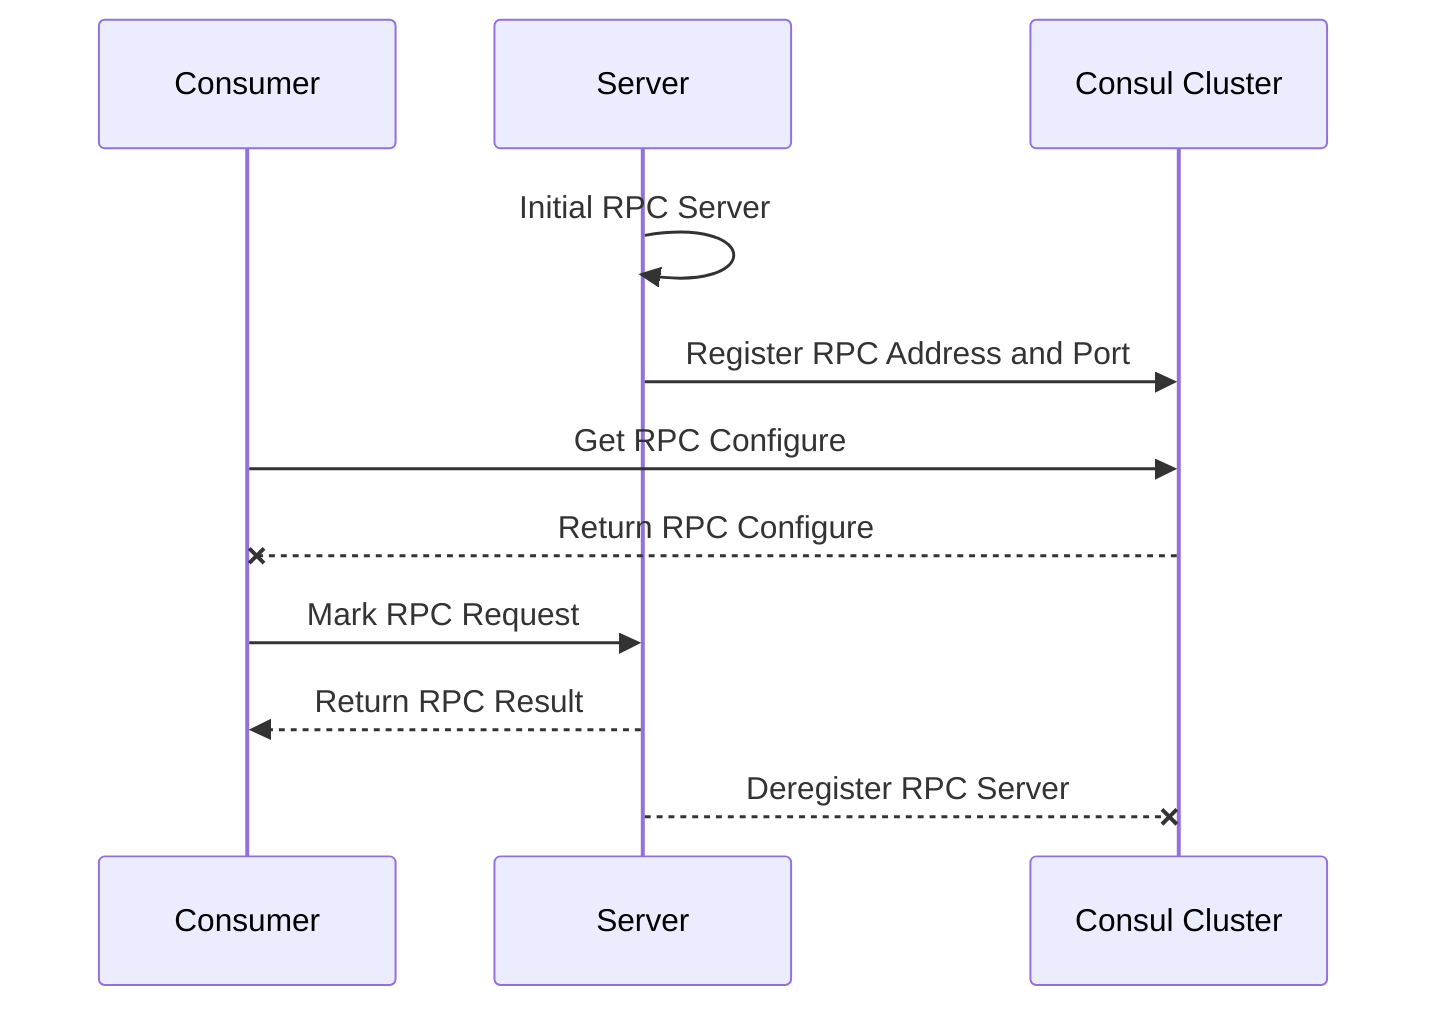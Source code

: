 sequenceDiagram
    participant CV as Consumer
    participant SV as Server
    participant CO as Consul Cluster

    SV ->> SV: Initial RPC Server
    SV ->> CO: Register RPC Address and Port

    CV ->> CO: Get RPC Configure
    CO --x CV: Return RPC Configure

    CV ->> SV: Mark RPC Request
    SV -->> CV: Return RPC Result

    SV --x CO: Deregister RPC Server